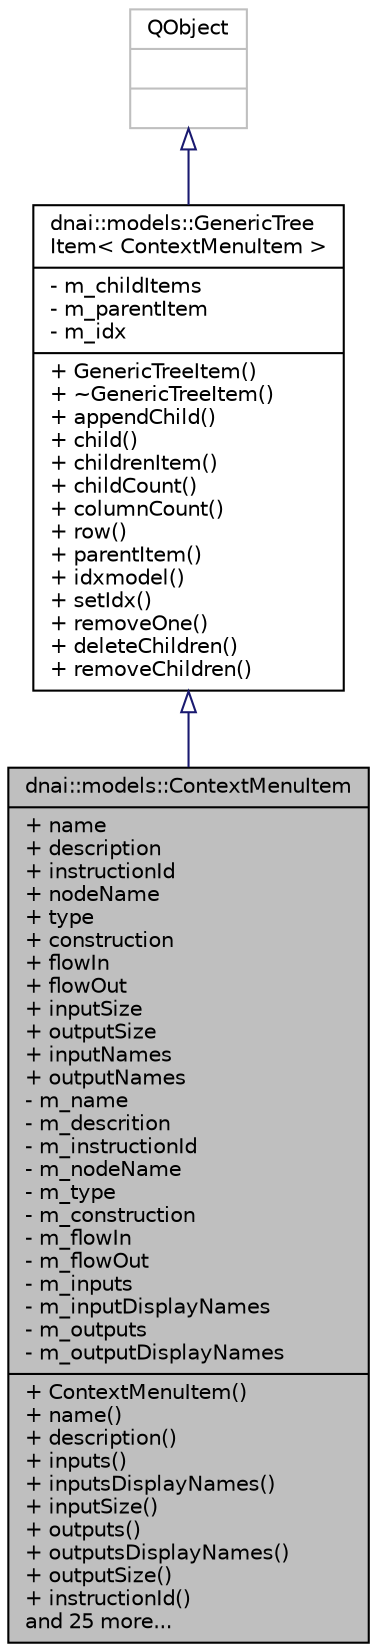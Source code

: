 digraph "dnai::models::ContextMenuItem"
{
  edge [fontname="Helvetica",fontsize="10",labelfontname="Helvetica",labelfontsize="10"];
  node [fontname="Helvetica",fontsize="10",shape=record];
  Node1 [label="{dnai::models::ContextMenuItem\n|+ name\l+ description\l+ instructionId\l+ nodeName\l+ type\l+ construction\l+ flowIn\l+ flowOut\l+ inputSize\l+ outputSize\l+ inputNames\l+ outputNames\l- m_name\l- m_descrition\l- m_instructionId\l- m_nodeName\l- m_type\l- m_construction\l- m_flowIn\l- m_flowOut\l- m_inputs\l- m_inputDisplayNames\l- m_outputs\l- m_outputDisplayNames\l|+ ContextMenuItem()\l+ name()\l+ description()\l+ inputs()\l+ inputsDisplayNames()\l+ inputSize()\l+ outputs()\l+ outputsDisplayNames()\l+ outputSize()\l+ instructionId()\land 25 more...\l}",height=0.2,width=0.4,color="black", fillcolor="grey75", style="filled", fontcolor="black"];
  Node2 -> Node1 [dir="back",color="midnightblue",fontsize="10",style="solid",arrowtail="onormal",fontname="Helvetica"];
  Node2 [label="{dnai::models::GenericTree\lItem\< ContextMenuItem \>\n|- m_childItems\l- m_parentItem\l- m_idx\l|+ GenericTreeItem()\l+ ~GenericTreeItem()\l+ appendChild()\l+ child()\l+ childrenItem()\l+ childCount()\l+ columnCount()\l+ row()\l+ parentItem()\l+ idxmodel()\l+ setIdx()\l+ removeOne()\l+ deleteChildren()\l+ removeChildren()\l}",height=0.2,width=0.4,color="black", fillcolor="white", style="filled",URL="$classdnai_1_1models_1_1_generic_tree_item.html"];
  Node3 -> Node2 [dir="back",color="midnightblue",fontsize="10",style="solid",arrowtail="onormal",fontname="Helvetica"];
  Node3 [label="{QObject\n||}",height=0.2,width=0.4,color="grey75", fillcolor="white", style="filled"];
}
